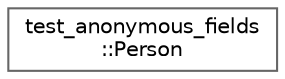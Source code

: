 digraph "类继承关系图"
{
 // LATEX_PDF_SIZE
  bgcolor="transparent";
  edge [fontname=Helvetica,fontsize=10,labelfontname=Helvetica,labelfontsize=10];
  node [fontname=Helvetica,fontsize=10,shape=box,height=0.2,width=0.4];
  rankdir="LR";
  Node0 [id="Node000000",label="test_anonymous_fields\l::Person",height=0.2,width=0.4,color="grey40", fillcolor="white", style="filled",URL="$structtest__anonymous__fields_1_1_person.html",tooltip=" "];
}
